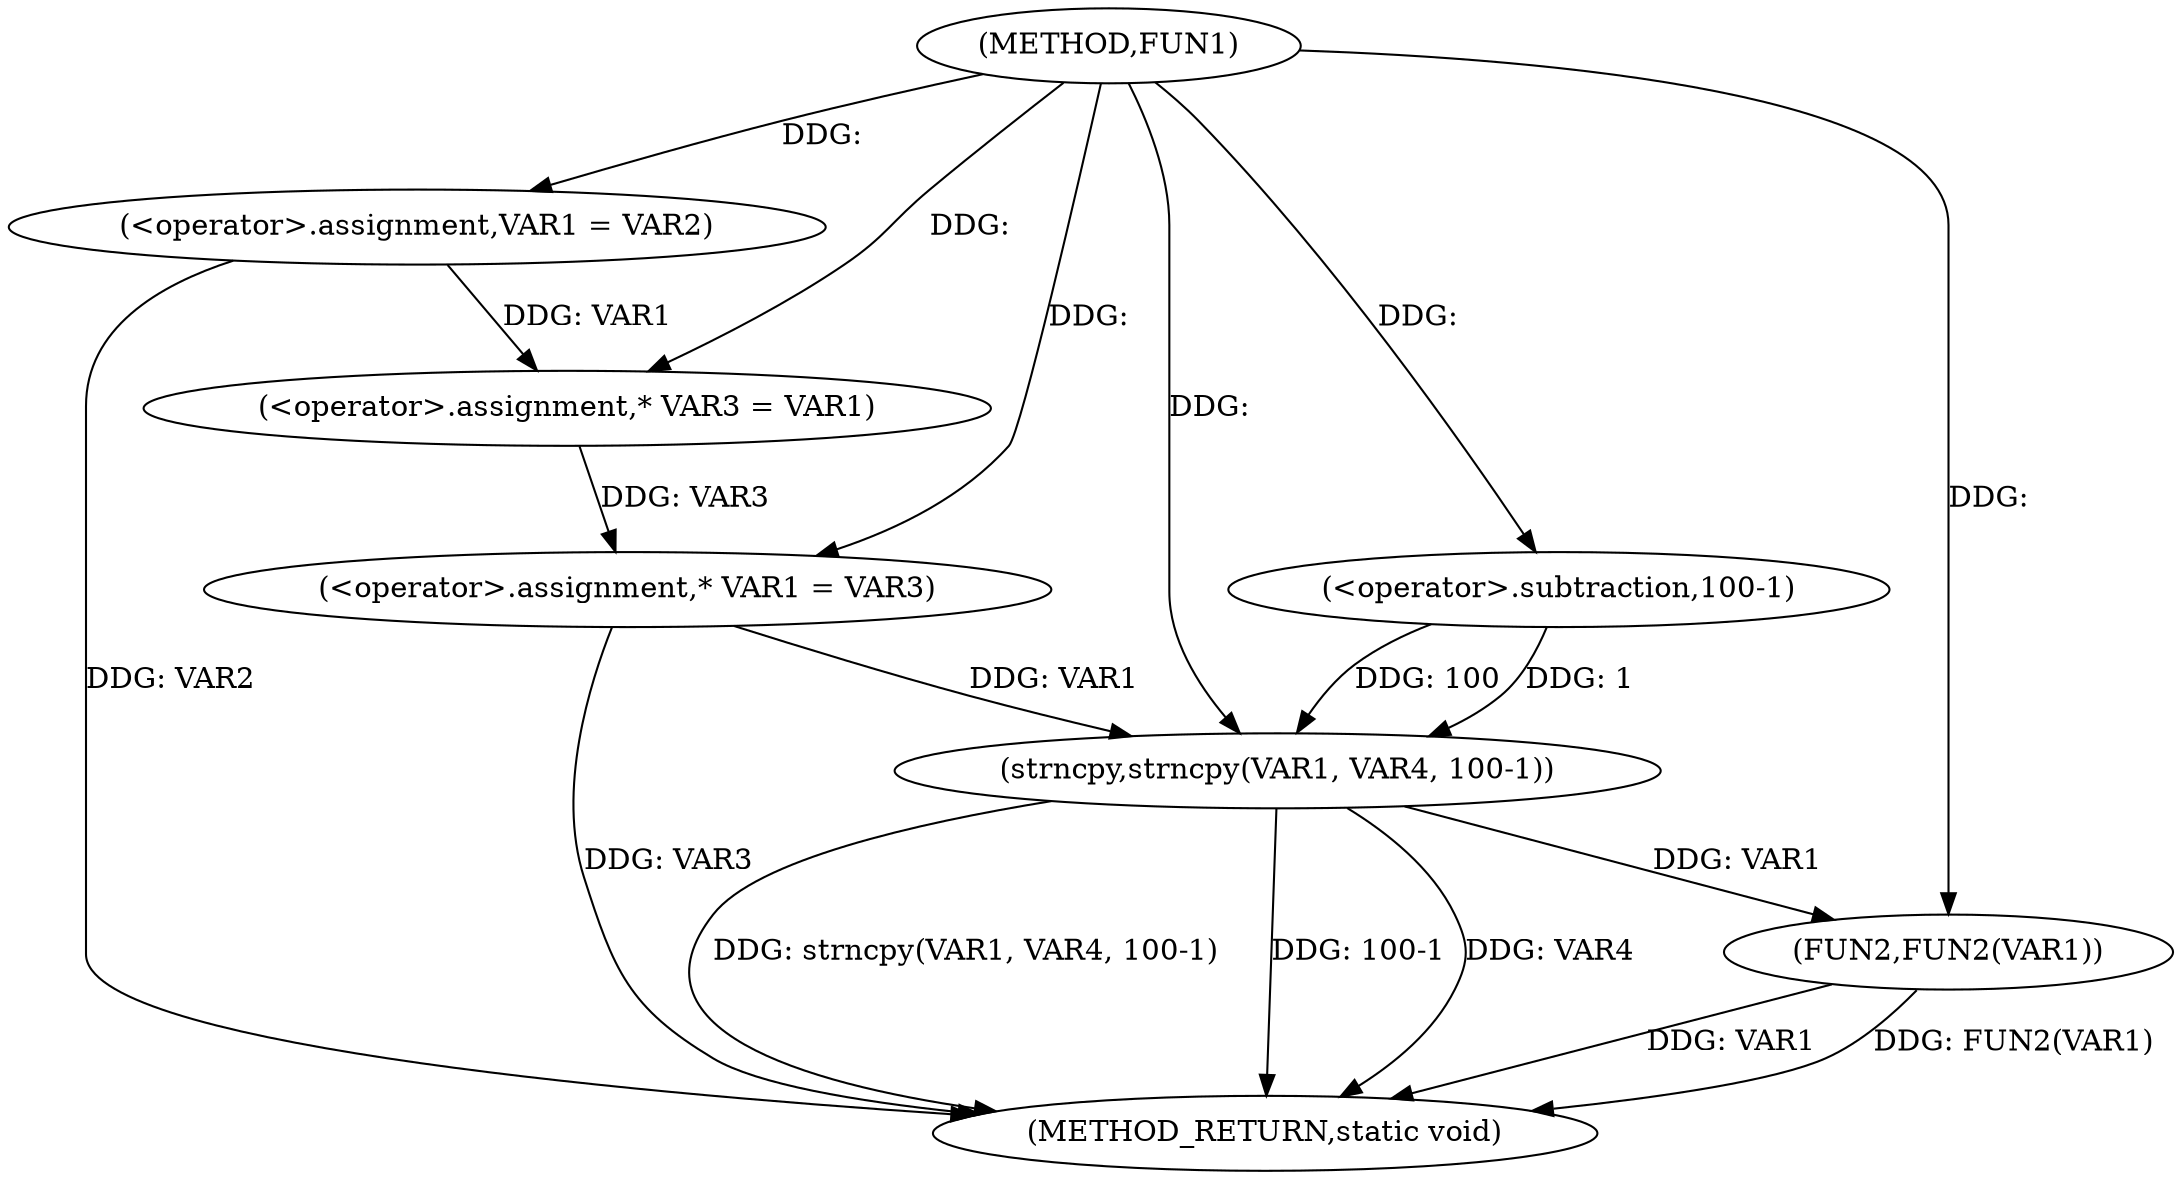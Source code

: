 digraph FUN1 {  
"1000100" [label = "(METHOD,FUN1)" ]
"1000126" [label = "(METHOD_RETURN,static void)" ]
"1000104" [label = "(<operator>.assignment,VAR1 = VAR2)" ]
"1000109" [label = "(<operator>.assignment,* VAR3 = VAR1)" ]
"1000113" [label = "(<operator>.assignment,* VAR1 = VAR3)" ]
"1000118" [label = "(strncpy,strncpy(VAR1, VAR4, 100-1))" ]
"1000121" [label = "(<operator>.subtraction,100-1)" ]
"1000124" [label = "(FUN2,FUN2(VAR1))" ]
  "1000124" -> "1000126"  [ label = "DDG: VAR1"] 
  "1000118" -> "1000126"  [ label = "DDG: strncpy(VAR1, VAR4, 100-1)"] 
  "1000124" -> "1000126"  [ label = "DDG: FUN2(VAR1)"] 
  "1000113" -> "1000126"  [ label = "DDG: VAR3"] 
  "1000118" -> "1000126"  [ label = "DDG: 100-1"] 
  "1000118" -> "1000126"  [ label = "DDG: VAR4"] 
  "1000104" -> "1000126"  [ label = "DDG: VAR2"] 
  "1000100" -> "1000104"  [ label = "DDG: "] 
  "1000104" -> "1000109"  [ label = "DDG: VAR1"] 
  "1000100" -> "1000109"  [ label = "DDG: "] 
  "1000109" -> "1000113"  [ label = "DDG: VAR3"] 
  "1000100" -> "1000113"  [ label = "DDG: "] 
  "1000113" -> "1000118"  [ label = "DDG: VAR1"] 
  "1000100" -> "1000118"  [ label = "DDG: "] 
  "1000121" -> "1000118"  [ label = "DDG: 100"] 
  "1000121" -> "1000118"  [ label = "DDG: 1"] 
  "1000100" -> "1000121"  [ label = "DDG: "] 
  "1000118" -> "1000124"  [ label = "DDG: VAR1"] 
  "1000100" -> "1000124"  [ label = "DDG: "] 
}
